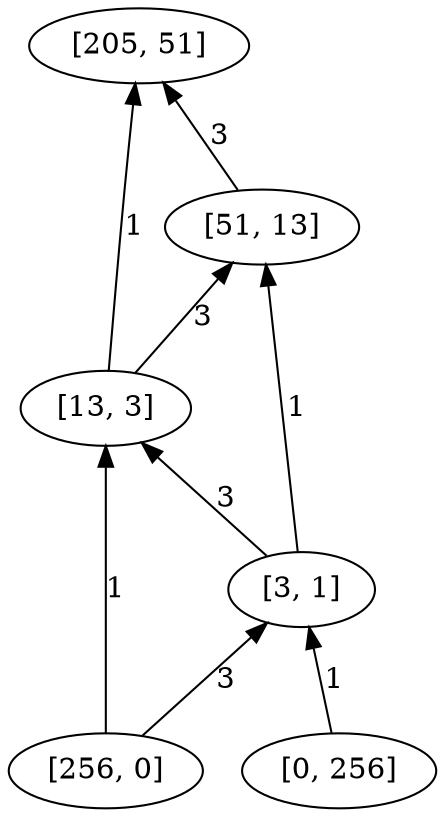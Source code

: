 digraph "DD" { 
rankdir = "BT" 
graph [ ordering = "out"];
5001 -> 3[label = "1"];
5001 -> 4[label = "3"];
5002 -> 4[label = "1"];
2 -> 1[label = "3"];
3 -> 1[label = "1"];
3 -> 2[label = "3"];
4 -> 2[label = "1"];
4 -> 3[label = "3"];
5001 [label = "[256, 0]",  shape = oval]
5002 [label = "[0, 256]",  shape = oval]
1 [label = "[205, 51]",  shape = oval]
2 [label = "[51, 13]",  shape = oval]
3 [label = "[13, 3]",  shape = oval]
4 [label = "[3, 1]",  shape = oval]
}
